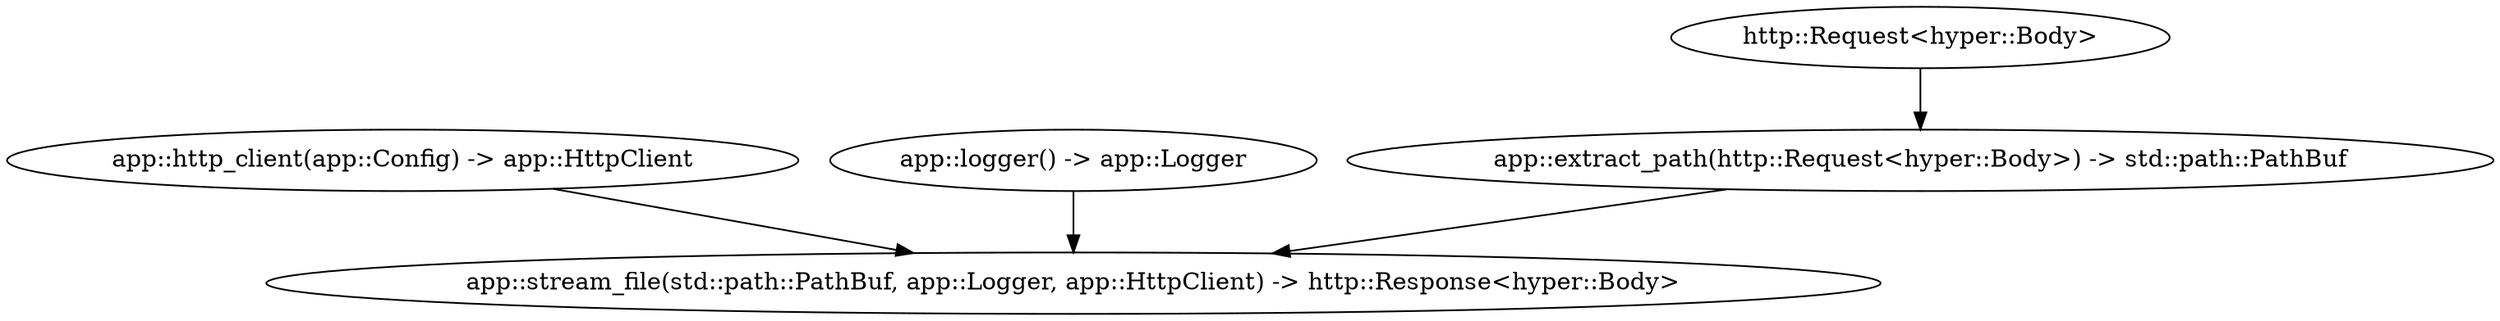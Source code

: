 digraph "/home" {
    0 [ label = "app::stream_file(std::path::PathBuf, app::Logger, app::HttpClient) -> http::Response<hyper::Body>"]
    1 [ label = "app::http_client(app::Config) -> app::HttpClient"]
    2 [ label = "app::logger() -> app::Logger"]
    3 [ label = "app::extract_path(http::Request<hyper::Body>) -> std::path::PathBuf"]
    4 [ label = "http::Request<hyper::Body>"]
    1 -> 0 [ ]
    2 -> 0 [ ]
    3 -> 0 [ ]
    4 -> 3 [ ]
}
digraph app_state {
    0 [ label = "crate::ApplicationState(app::HttpClient) -> crate::ApplicationState"]
    1 [ label = "app::HttpClient"]
    2 [ label = "app::Config"]
    1 -> 0 [ ]
    2 -> 1 [ ]
}